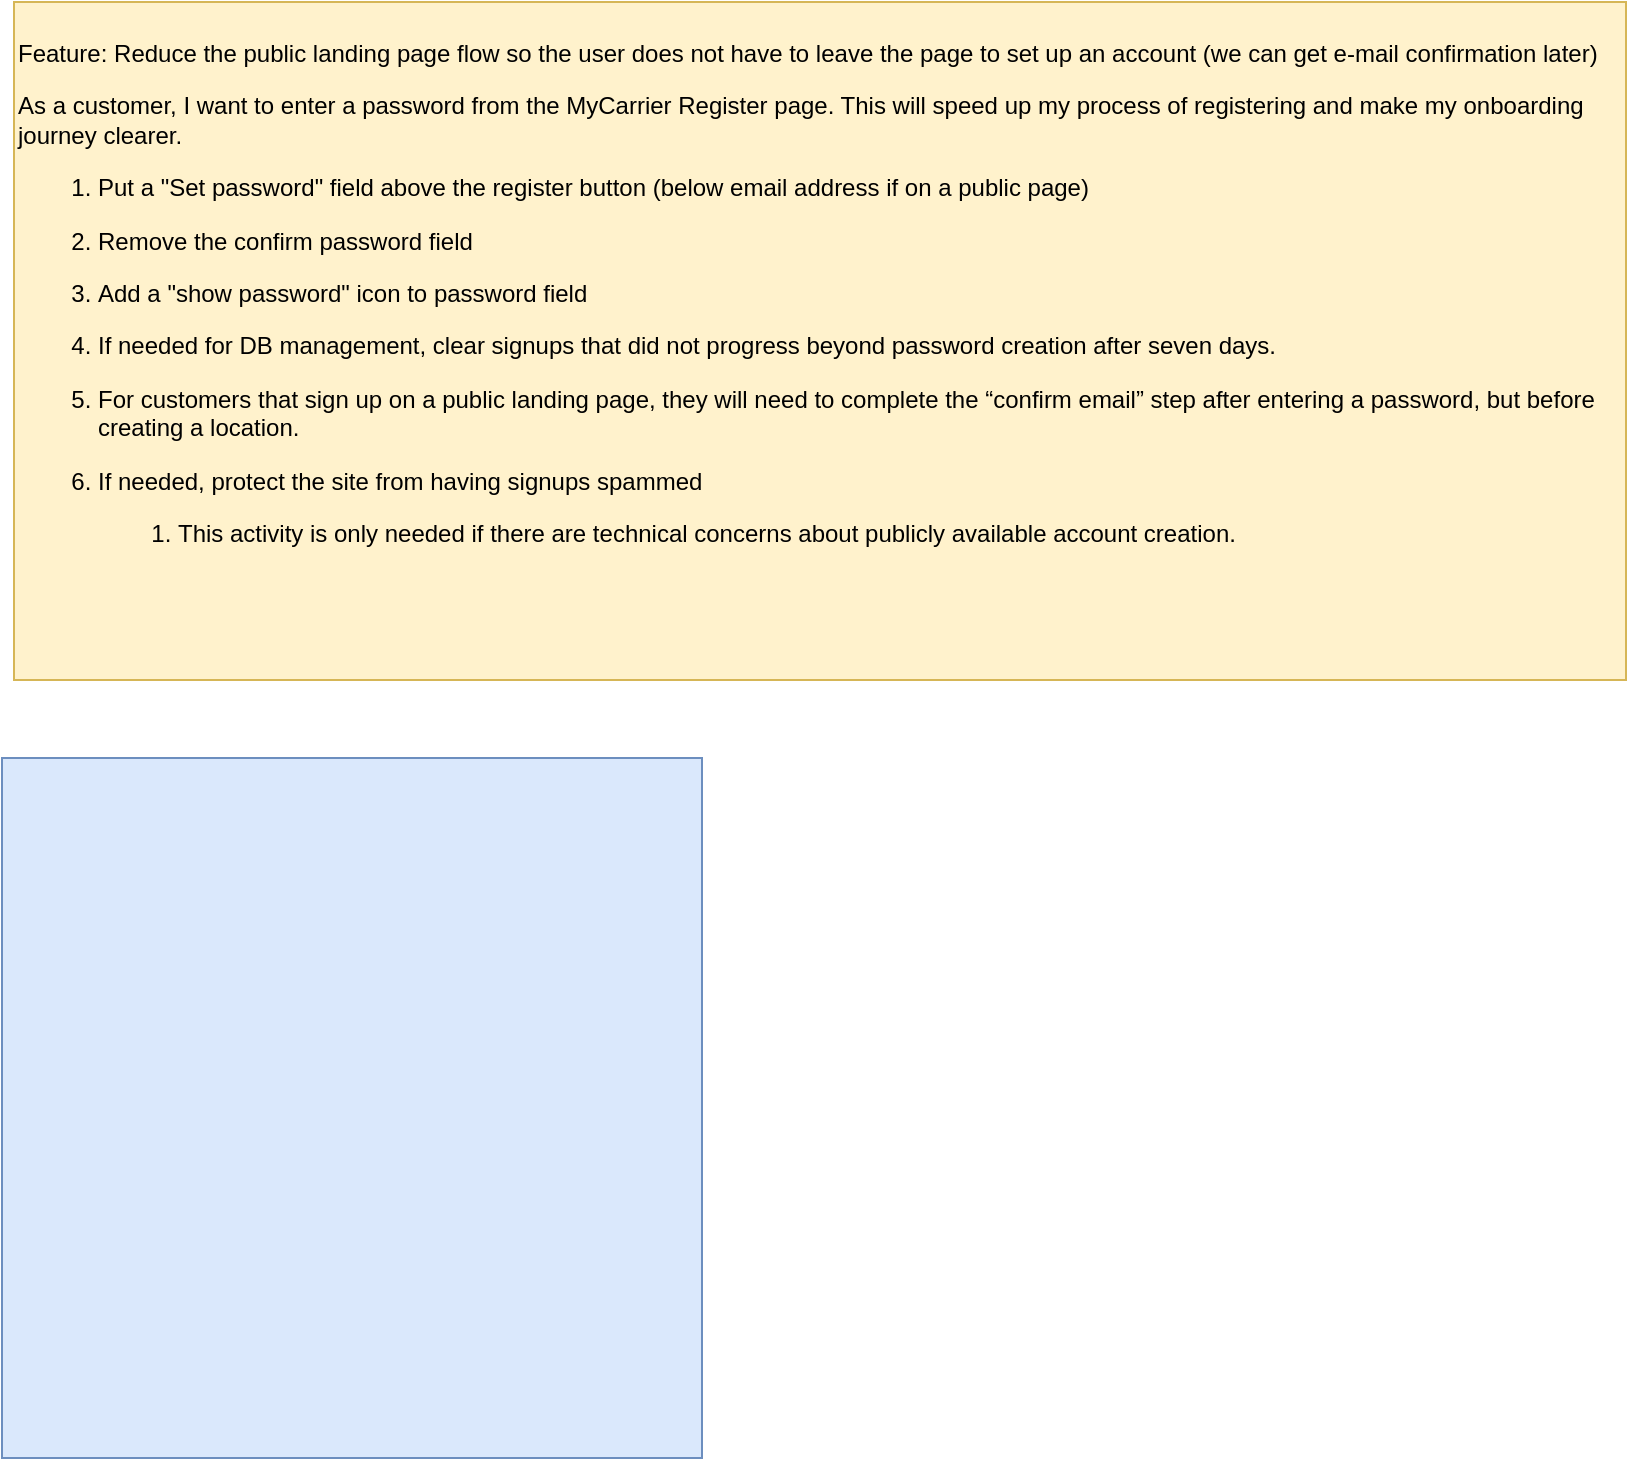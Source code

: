 <mxfile version="14.7.2" type="github">
  <diagram id="YjSx0dDJQ8bLykE5KDGq" name="Page-1">
    <mxGraphModel dx="4722" dy="794" grid="0" gridSize="10" guides="1" tooltips="1" connect="1" arrows="1" fold="1" page="1" pageScale="1" pageWidth="3300" pageHeight="4681" math="0" shadow="0">
      <root>
        <mxCell id="0" />
        <mxCell id="1" parent="0" />
        <mxCell id="ycvZ9rKWICxDzwbdIJkN-2" value="&lt;p&gt;Feature: Reduce the public landing page flow so the user does not have to leave the page to set up an account (we can get e-mail confirmation later)&lt;/p&gt;&lt;p&gt;As a customer, I want to enter a password from the MyCarrier Register page. This will speed up my process of registering and make my onboarding journey clearer.&lt;/p&gt;&lt;ol class=&quot;ak-ol&quot;&gt;&lt;li&gt;&lt;p&gt;Put a &quot;Set password&quot; field above the register button (below email address if on a public page)&lt;/p&gt;&lt;/li&gt;&lt;li&gt;&lt;p&gt;Remove the confirm password field&lt;/p&gt;&lt;/li&gt;&lt;li&gt;&lt;p&gt;Add a &quot;show password&quot; icon to password field&lt;/p&gt;&lt;/li&gt;&lt;li&gt;&lt;p&gt;If needed for DB management, clear signups that did not progress beyond password creation after seven days.&lt;/p&gt;&lt;/li&gt;&lt;li&gt;&lt;p&gt;For customers that sign up on a public landing page, they will need to complete the “confirm email” step after entering a password, but before creating a location.&lt;/p&gt;&lt;/li&gt;&lt;li&gt;&lt;p&gt;If needed, protect the site from having signups spammed&lt;/p&gt;&lt;ol class=&quot;ak-ol&quot;&gt;&lt;li&gt;&lt;p&gt;This activity is only needed if there are technical concerns about publicly available account creation.&lt;/p&gt;&lt;/li&gt;&lt;/ol&gt;&lt;/li&gt;&lt;/ol&gt;" style="text;whiteSpace=wrap;html=1;fillColor=#fff2cc;strokeColor=#d6b656;" vertex="1" parent="1">
          <mxGeometry x="-197" y="280" width="806" height="339" as="geometry" />
        </mxCell>
        <mxCell id="ycvZ9rKWICxDzwbdIJkN-4" value="" style="whiteSpace=wrap;html=1;aspect=fixed;fillColor=#dae8fc;strokeColor=#6c8ebf;" vertex="1" parent="1">
          <mxGeometry x="-203" y="658" width="350" height="350" as="geometry" />
        </mxCell>
      </root>
    </mxGraphModel>
  </diagram>
</mxfile>
